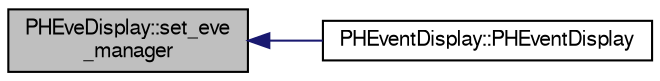 digraph "PHEveDisplay::set_eve_manager"
{
  bgcolor="transparent";
  edge [fontname="FreeSans",fontsize="10",labelfontname="FreeSans",labelfontsize="10"];
  node [fontname="FreeSans",fontsize="10",shape=record];
  rankdir="LR";
  Node1 [label="PHEveDisplay::set_eve\l_manager",height=0.2,width=0.4,color="black", fillcolor="grey75", style="filled" fontcolor="black"];
  Node1 -> Node2 [dir="back",color="midnightblue",fontsize="10",style="solid",fontname="FreeSans"];
  Node2 [label="PHEventDisplay::PHEventDisplay",height=0.2,width=0.4,color="black",URL="$d1/dce/classPHEventDisplay.html#afacfdcb769c567f3212acbf27636aeca"];
}
